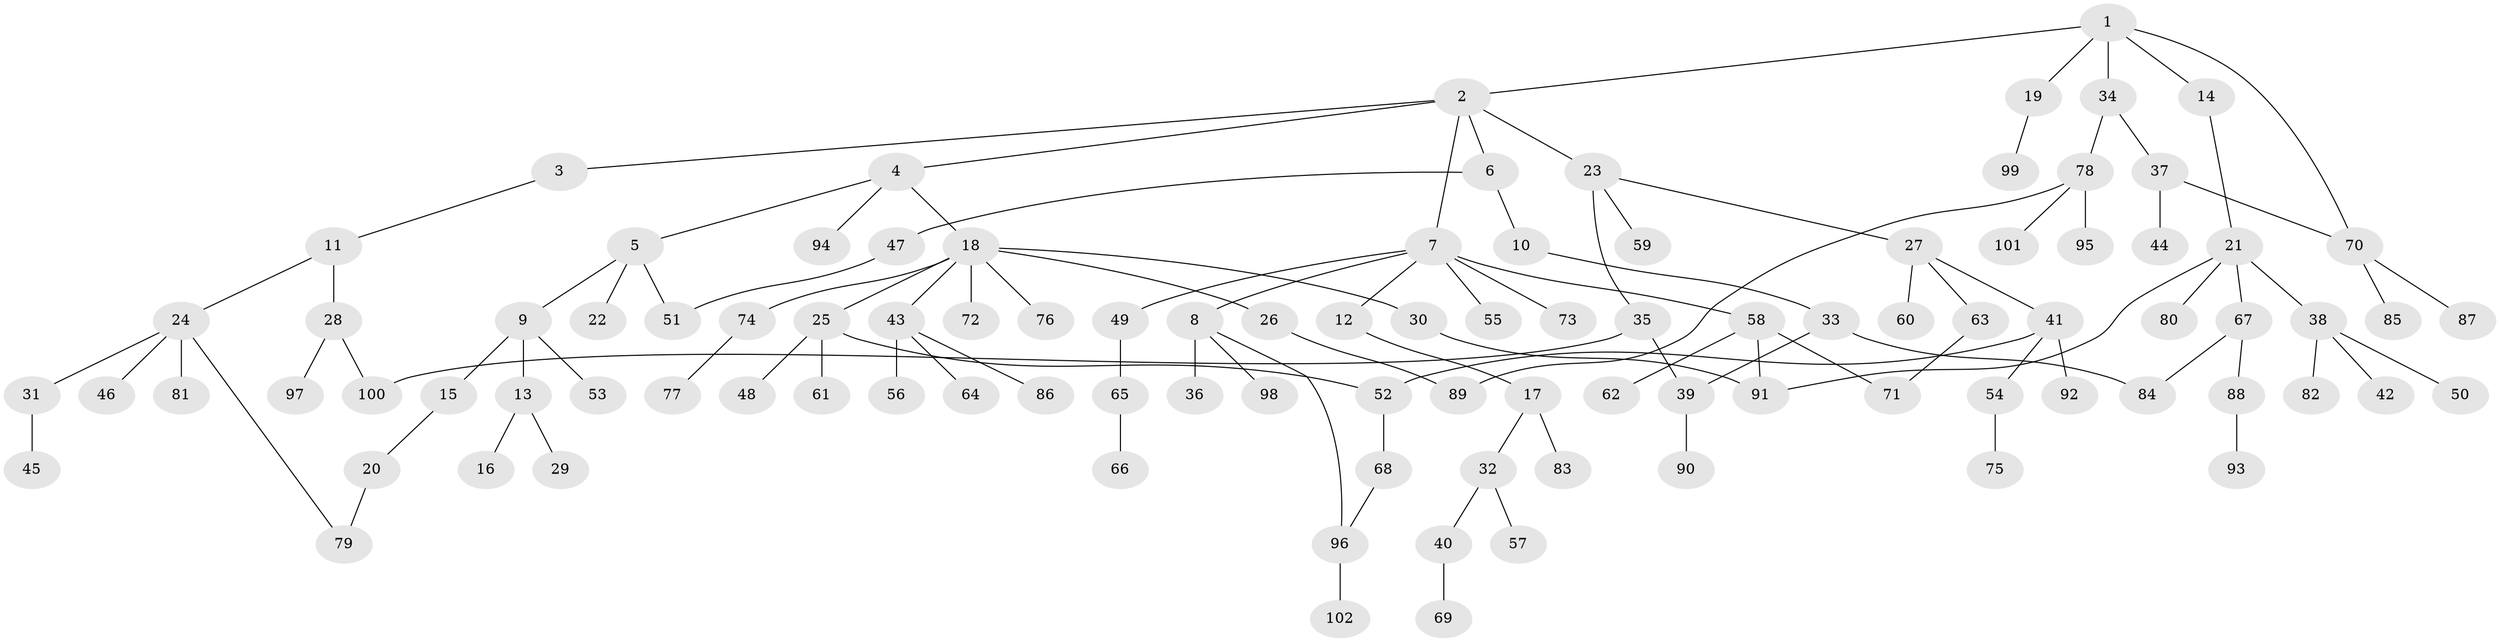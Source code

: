 // Generated by graph-tools (version 1.1) at 2025/42/03/09/25 04:42:13]
// undirected, 102 vertices, 113 edges
graph export_dot {
graph [start="1"]
  node [color=gray90,style=filled];
  1;
  2;
  3;
  4;
  5;
  6;
  7;
  8;
  9;
  10;
  11;
  12;
  13;
  14;
  15;
  16;
  17;
  18;
  19;
  20;
  21;
  22;
  23;
  24;
  25;
  26;
  27;
  28;
  29;
  30;
  31;
  32;
  33;
  34;
  35;
  36;
  37;
  38;
  39;
  40;
  41;
  42;
  43;
  44;
  45;
  46;
  47;
  48;
  49;
  50;
  51;
  52;
  53;
  54;
  55;
  56;
  57;
  58;
  59;
  60;
  61;
  62;
  63;
  64;
  65;
  66;
  67;
  68;
  69;
  70;
  71;
  72;
  73;
  74;
  75;
  76;
  77;
  78;
  79;
  80;
  81;
  82;
  83;
  84;
  85;
  86;
  87;
  88;
  89;
  90;
  91;
  92;
  93;
  94;
  95;
  96;
  97;
  98;
  99;
  100;
  101;
  102;
  1 -- 2;
  1 -- 14;
  1 -- 19;
  1 -- 34;
  1 -- 70;
  2 -- 3;
  2 -- 4;
  2 -- 6;
  2 -- 7;
  2 -- 23;
  3 -- 11;
  4 -- 5;
  4 -- 18;
  4 -- 94;
  5 -- 9;
  5 -- 22;
  5 -- 51;
  6 -- 10;
  6 -- 47;
  7 -- 8;
  7 -- 12;
  7 -- 49;
  7 -- 55;
  7 -- 58;
  7 -- 73;
  8 -- 36;
  8 -- 98;
  8 -- 96;
  9 -- 13;
  9 -- 15;
  9 -- 53;
  10 -- 33;
  11 -- 24;
  11 -- 28;
  12 -- 17;
  13 -- 16;
  13 -- 29;
  14 -- 21;
  15 -- 20;
  17 -- 32;
  17 -- 83;
  18 -- 25;
  18 -- 26;
  18 -- 30;
  18 -- 43;
  18 -- 72;
  18 -- 74;
  18 -- 76;
  19 -- 99;
  20 -- 79;
  21 -- 38;
  21 -- 67;
  21 -- 80;
  21 -- 91;
  23 -- 27;
  23 -- 35;
  23 -- 59;
  24 -- 31;
  24 -- 46;
  24 -- 81;
  24 -- 79;
  25 -- 48;
  25 -- 61;
  25 -- 52;
  26 -- 89;
  27 -- 41;
  27 -- 60;
  27 -- 63;
  28 -- 97;
  28 -- 100;
  30 -- 91;
  31 -- 45;
  32 -- 40;
  32 -- 57;
  33 -- 84;
  33 -- 39;
  34 -- 37;
  34 -- 78;
  35 -- 39;
  35 -- 100;
  37 -- 44;
  37 -- 70;
  38 -- 42;
  38 -- 50;
  38 -- 82;
  39 -- 90;
  40 -- 69;
  41 -- 52;
  41 -- 54;
  41 -- 92;
  43 -- 56;
  43 -- 64;
  43 -- 86;
  47 -- 51;
  49 -- 65;
  52 -- 68;
  54 -- 75;
  58 -- 62;
  58 -- 91;
  58 -- 71;
  63 -- 71;
  65 -- 66;
  67 -- 84;
  67 -- 88;
  68 -- 96;
  70 -- 85;
  70 -- 87;
  74 -- 77;
  78 -- 95;
  78 -- 101;
  78 -- 89;
  88 -- 93;
  96 -- 102;
}
